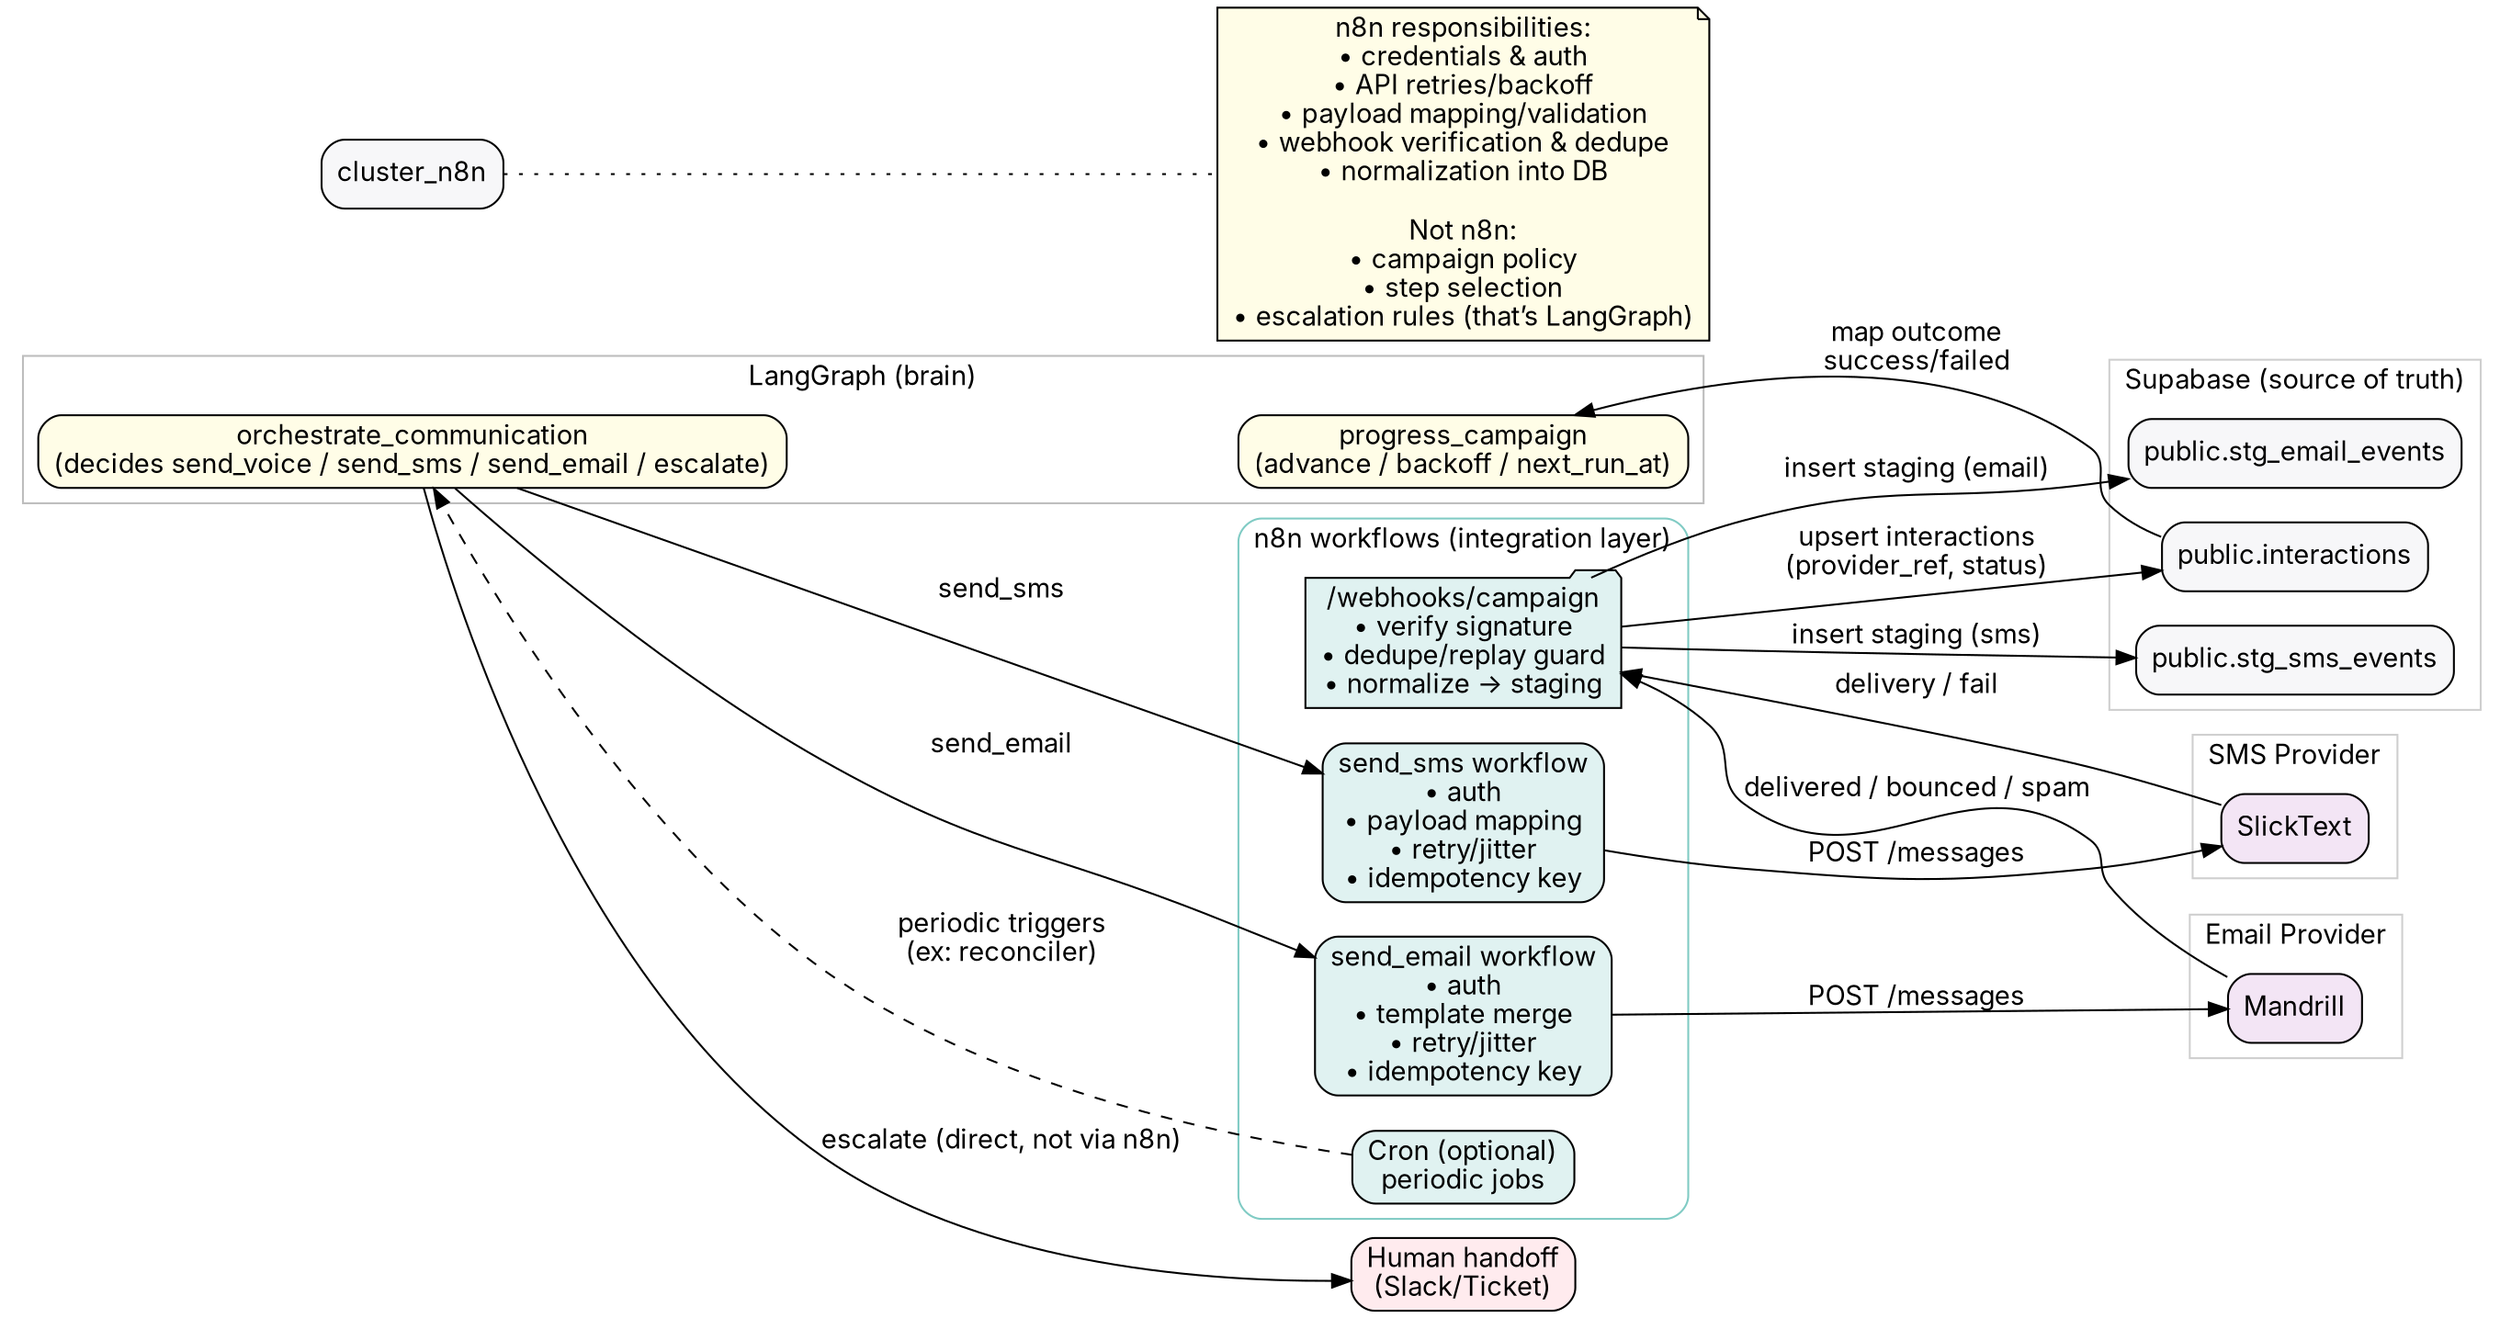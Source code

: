 digraph N8NRole {
  rankdir=LR;
  fontname="Inter,Arial";
  node [shape=box, style="rounded,filled", fillcolor="#f7f7f9", color="#999", fontname="Inter,Arial"];
  edge [color="#666", fontname="Inter,Arial"];

  /* ===== Brain & DB (context) ===== */
  subgraph cluster_brain {
    label="LangGraph (brain)";
    color="#bdbdbd";
    ORCH[label="orchestrate_communication\n(decides send_voice / send_sms / send_email / escalate)", fillcolor="#FFFDE7"];
    PROG[label="progress_campaign\n(advance / backoff / next_run_at)", fillcolor="#FFFDE7"];
    ORCH -> PROG [style=invis]; /* keeps layout tidy */
  }

  subgraph cluster_db {
    label="Supabase (source of truth)";
    color="#cfcfcf";
    INT[label="public.interactions"];
    EVT_S[label="public.stg_sms_events"];
    EVT_E[label="public.stg_email_events"];
  }

  /* ===== n8n (integration runner) ===== */
  subgraph cluster_n8n {
    label="n8n workflows (integration layer)";
    color="#80cbc4";
    style="rounded";
    SMSWF[label="send_sms workflow\n• auth\n• payload mapping\n• retry/jitter\n• idempotency key", fillcolor="#E0F2F1"];
    EMAILWF[label="send_email workflow\n• auth\n• template merge\n• retry/jitter\n• idempotency key", fillcolor="#E0F2F1"];
    N8NWH[label="/webhooks/campaign\n• verify signature\n• dedupe/replay guard\n• normalize → staging", shape=folder, fillcolor="#E0F2F1"];
    CRON[label="Cron (optional)\nperiodic jobs", fillcolor="#E0F2F1"];
  }

  /* ===== Providers ===== */
  subgraph cluster_prov_sms {
    label="SMS Provider";
    color="#cfcfcf";
    ST[label="SlickText", fillcolor="#F3E5F5"];
  }
  subgraph cluster_prov_email {
    label="Email Provider";
    color="#cfcfcf";
    MD[label="Mandrill", fillcolor="#F3E5F5"];
  }

  /* ===== Human handoff (for contrast) ===== */
  ESC[label="Human handoff\n(Slack/Ticket)", fillcolor="#FFEBEE"];

  /* ===== Flows showing n8n’s role ===== */

  /* Brain → n8n for outbound */
  ORCH -> SMSWF  [label="send_sms"];
  ORCH -> EMAILWF[label="send_email"];
  ORCH -> ESC    [label="escalate (direct, not via n8n)"];

  /* n8n → providers */
  SMSWF  -> ST    [label="POST /messages"];
  EMAILWF-> MD    [label="POST /messages"];

  /* Providers → n8n webhook */
  ST -> N8NWH     [label="delivery / fail"];
  MD -> N8NWH     [label="delivered / bounced / spam"];

  /* n8n webhook → DB normalization */
  N8NWH -> EVT_S  [label="insert staging (sms)"];
  N8NWH -> EVT_E  [label="insert staging (email)"];
  N8NWH -> INT    [label="upsert interactions\n(provider_ref, status)"];

  /* Interactions inform the brain’s progression */
  INT -> PROG     [label="map outcome\nsuccess/failed"];

  /* Optional scheduler helper (not required if pg_cron used) */
  CRON -> ORCH    [style=dashed, label="periodic triggers\n(ex: reconciler)"];

  /* ===== Notes ===== */
  NOTE[shape=note, fillcolor="#FFFDE7",
       label="n8n responsibilities:\n• credentials & auth\n• API retries/backoff\n• payload mapping/validation\n• webhook verification & dedupe\n• normalization into DB\n\nNot n8n:\n• campaign policy\n• step selection\n• escalation rules (that’s LangGraph)"];
  cluster_n8n -> NOTE [style=dotted, arrowhead=none];
}
